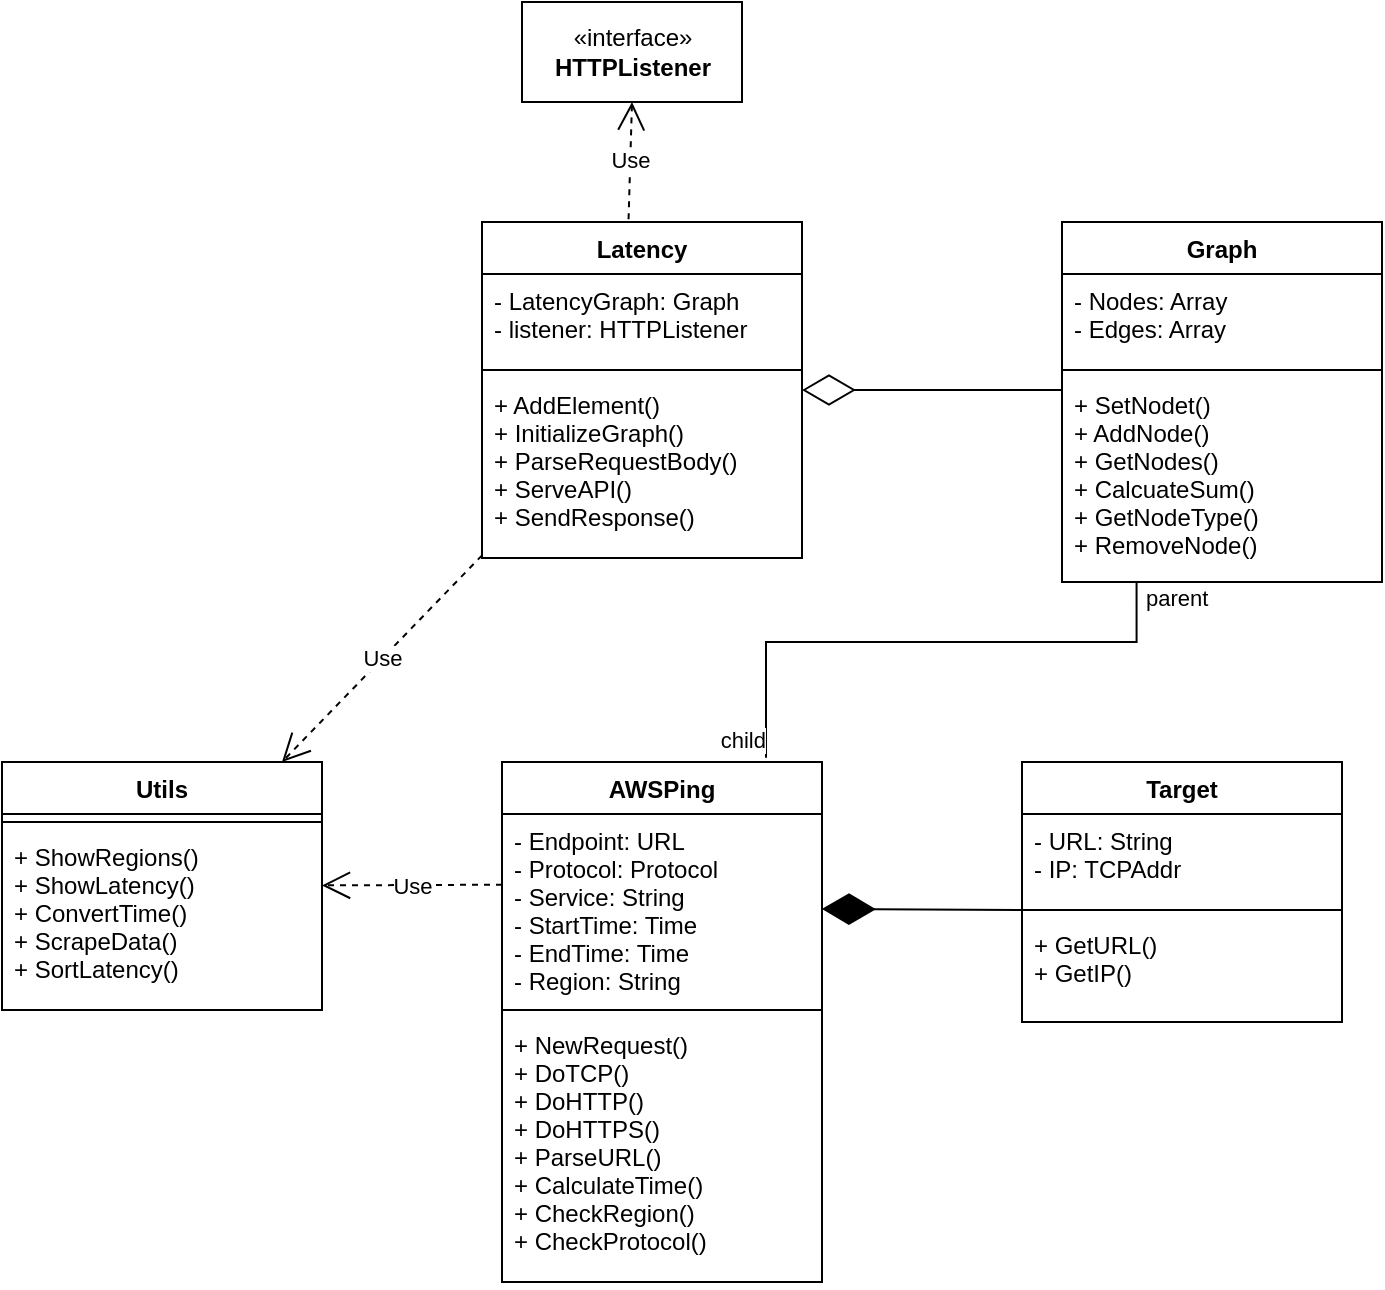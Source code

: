 <mxfile version="20.5.3" type="github" pages="3"><diagram id="C5RBs43oDa-KdzZeNtuy" name="Page-1"><mxGraphModel dx="1564" dy="936" grid="1" gridSize="10" guides="1" tooltips="1" connect="1" arrows="1" fold="1" page="1" pageScale="1" pageWidth="827" pageHeight="1169" math="0" shadow="0"><root><mxCell id="WIyWlLk6GJQsqaUBKTNV-0"/><mxCell id="WIyWlLk6GJQsqaUBKTNV-1" parent="WIyWlLk6GJQsqaUBKTNV-0"/><mxCell id="E6xVQ9AvP8efpoVJrc_z-0" value="Latency" style="swimlane;fontStyle=1;align=center;verticalAlign=top;childLayout=stackLayout;horizontal=1;startSize=26;horizontalStack=0;resizeParent=1;resizeParentMax=0;resizeLast=0;collapsible=1;marginBottom=0;" vertex="1" parent="WIyWlLk6GJQsqaUBKTNV-1"><mxGeometry x="320" y="200" width="160" height="168" as="geometry"/></mxCell><mxCell id="E6xVQ9AvP8efpoVJrc_z-1" value="- LatencyGraph: Graph&#10;- listener: HTTPListener" style="text;strokeColor=none;fillColor=none;align=left;verticalAlign=top;spacingLeft=4;spacingRight=4;overflow=hidden;rotatable=0;points=[[0,0.5],[1,0.5]];portConstraint=eastwest;" vertex="1" parent="E6xVQ9AvP8efpoVJrc_z-0"><mxGeometry y="26" width="160" height="44" as="geometry"/></mxCell><mxCell id="E6xVQ9AvP8efpoVJrc_z-2" value="" style="line;strokeWidth=1;fillColor=none;align=left;verticalAlign=middle;spacingTop=-1;spacingLeft=3;spacingRight=3;rotatable=0;labelPosition=right;points=[];portConstraint=eastwest;strokeColor=inherit;" vertex="1" parent="E6xVQ9AvP8efpoVJrc_z-0"><mxGeometry y="70" width="160" height="8" as="geometry"/></mxCell><mxCell id="E6xVQ9AvP8efpoVJrc_z-3" value="+ AddElement()&#10;+ InitializeGraph()&#10;+ ParseRequestBody()&#10;+ ServeAPI()&#10;+ SendResponse()&#10;&#10;" style="text;strokeColor=none;fillColor=none;align=left;verticalAlign=top;spacingLeft=4;spacingRight=4;overflow=hidden;rotatable=0;points=[[0,0.5],[1,0.5]];portConstraint=eastwest;" vertex="1" parent="E6xVQ9AvP8efpoVJrc_z-0"><mxGeometry y="78" width="160" height="90" as="geometry"/></mxCell><mxCell id="E6xVQ9AvP8efpoVJrc_z-4" value="Graph" style="swimlane;fontStyle=1;align=center;verticalAlign=top;childLayout=stackLayout;horizontal=1;startSize=26;horizontalStack=0;resizeParent=1;resizeParentMax=0;resizeLast=0;collapsible=1;marginBottom=0;" vertex="1" parent="WIyWlLk6GJQsqaUBKTNV-1"><mxGeometry x="610" y="200" width="160" height="180" as="geometry"/></mxCell><mxCell id="E6xVQ9AvP8efpoVJrc_z-5" value="- Nodes: Array&#10;- Edges: Array" style="text;strokeColor=none;fillColor=none;align=left;verticalAlign=top;spacingLeft=4;spacingRight=4;overflow=hidden;rotatable=0;points=[[0,0.5],[1,0.5]];portConstraint=eastwest;" vertex="1" parent="E6xVQ9AvP8efpoVJrc_z-4"><mxGeometry y="26" width="160" height="44" as="geometry"/></mxCell><mxCell id="E6xVQ9AvP8efpoVJrc_z-6" value="" style="line;strokeWidth=1;fillColor=none;align=left;verticalAlign=middle;spacingTop=-1;spacingLeft=3;spacingRight=3;rotatable=0;labelPosition=right;points=[];portConstraint=eastwest;strokeColor=inherit;" vertex="1" parent="E6xVQ9AvP8efpoVJrc_z-4"><mxGeometry y="70" width="160" height="8" as="geometry"/></mxCell><mxCell id="E6xVQ9AvP8efpoVJrc_z-7" value="+ SetNodet()&#10;+ AddNode()&#10;+ GetNodes()&#10;+ CalcuateSum()&#10;+ GetNodeType()&#10;+ RemoveNode()&#10;&#10;" style="text;strokeColor=none;fillColor=none;align=left;verticalAlign=top;spacingLeft=4;spacingRight=4;overflow=hidden;rotatable=0;points=[[0,0.5],[1,0.5]];portConstraint=eastwest;" vertex="1" parent="E6xVQ9AvP8efpoVJrc_z-4"><mxGeometry y="78" width="160" height="102" as="geometry"/></mxCell><mxCell id="E6xVQ9AvP8efpoVJrc_z-8" value="AWSPing" style="swimlane;fontStyle=1;align=center;verticalAlign=top;childLayout=stackLayout;horizontal=1;startSize=26;horizontalStack=0;resizeParent=1;resizeParentMax=0;resizeLast=0;collapsible=1;marginBottom=0;" vertex="1" parent="WIyWlLk6GJQsqaUBKTNV-1"><mxGeometry x="330" y="470" width="160" height="260" as="geometry"/></mxCell><mxCell id="E6xVQ9AvP8efpoVJrc_z-9" value="- Endpoint: URL&#10;- Protocol: Protocol&#10;- Service: String&#10;- StartTime: Time&#10;- EndTime: Time&#10;- Region: String&#10;" style="text;strokeColor=none;fillColor=none;align=left;verticalAlign=top;spacingLeft=4;spacingRight=4;overflow=hidden;rotatable=0;points=[[0,0.5],[1,0.5]];portConstraint=eastwest;" vertex="1" parent="E6xVQ9AvP8efpoVJrc_z-8"><mxGeometry y="26" width="160" height="94" as="geometry"/></mxCell><mxCell id="E6xVQ9AvP8efpoVJrc_z-10" value="" style="line;strokeWidth=1;fillColor=none;align=left;verticalAlign=middle;spacingTop=-1;spacingLeft=3;spacingRight=3;rotatable=0;labelPosition=right;points=[];portConstraint=eastwest;strokeColor=inherit;" vertex="1" parent="E6xVQ9AvP8efpoVJrc_z-8"><mxGeometry y="120" width="160" height="8" as="geometry"/></mxCell><mxCell id="E6xVQ9AvP8efpoVJrc_z-11" value="+ NewRequest()&#10;+ DoTCP()&#10;+ DoHTTP()&#10;+ DoHTTPS()&#10;+ ParseURL()&#10;+ CalculateTime()&#10;+ CheckRegion()&#10;+ CheckProtocol()&#10;&#10;" style="text;strokeColor=none;fillColor=none;align=left;verticalAlign=top;spacingLeft=4;spacingRight=4;overflow=hidden;rotatable=0;points=[[0,0.5],[1,0.5]];portConstraint=eastwest;" vertex="1" parent="E6xVQ9AvP8efpoVJrc_z-8"><mxGeometry y="128" width="160" height="132" as="geometry"/></mxCell><mxCell id="E6xVQ9AvP8efpoVJrc_z-12" value="Target" style="swimlane;fontStyle=1;align=center;verticalAlign=top;childLayout=stackLayout;horizontal=1;startSize=26;horizontalStack=0;resizeParent=1;resizeParentMax=0;resizeLast=0;collapsible=1;marginBottom=0;" vertex="1" parent="WIyWlLk6GJQsqaUBKTNV-1"><mxGeometry x="590" y="470" width="160" height="130" as="geometry"/></mxCell><mxCell id="E6xVQ9AvP8efpoVJrc_z-13" value="- URL: String&#10;- IP: TCPAddr" style="text;strokeColor=none;fillColor=none;align=left;verticalAlign=top;spacingLeft=4;spacingRight=4;overflow=hidden;rotatable=0;points=[[0,0.5],[1,0.5]];portConstraint=eastwest;" vertex="1" parent="E6xVQ9AvP8efpoVJrc_z-12"><mxGeometry y="26" width="160" height="44" as="geometry"/></mxCell><mxCell id="E6xVQ9AvP8efpoVJrc_z-14" value="" style="line;strokeWidth=1;fillColor=none;align=left;verticalAlign=middle;spacingTop=-1;spacingLeft=3;spacingRight=3;rotatable=0;labelPosition=right;points=[];portConstraint=eastwest;strokeColor=inherit;" vertex="1" parent="E6xVQ9AvP8efpoVJrc_z-12"><mxGeometry y="70" width="160" height="8" as="geometry"/></mxCell><mxCell id="E6xVQ9AvP8efpoVJrc_z-15" value="+ GetURL()&#10;+ GetIP()" style="text;strokeColor=none;fillColor=none;align=left;verticalAlign=top;spacingLeft=4;spacingRight=4;overflow=hidden;rotatable=0;points=[[0,0.5],[1,0.5]];portConstraint=eastwest;" vertex="1" parent="E6xVQ9AvP8efpoVJrc_z-12"><mxGeometry y="78" width="160" height="52" as="geometry"/></mxCell><mxCell id="E6xVQ9AvP8efpoVJrc_z-16" value="Utils" style="swimlane;fontStyle=1;align=center;verticalAlign=top;childLayout=stackLayout;horizontal=1;startSize=26;horizontalStack=0;resizeParent=1;resizeParentMax=0;resizeLast=0;collapsible=1;marginBottom=0;" vertex="1" parent="WIyWlLk6GJQsqaUBKTNV-1"><mxGeometry x="80" y="470" width="160" height="124" as="geometry"/></mxCell><mxCell id="E6xVQ9AvP8efpoVJrc_z-18" value="" style="line;strokeWidth=1;fillColor=none;align=left;verticalAlign=middle;spacingTop=-1;spacingLeft=3;spacingRight=3;rotatable=0;labelPosition=right;points=[];portConstraint=eastwest;strokeColor=inherit;" vertex="1" parent="E6xVQ9AvP8efpoVJrc_z-16"><mxGeometry y="26" width="160" height="8" as="geometry"/></mxCell><mxCell id="E6xVQ9AvP8efpoVJrc_z-19" value="+ ShowRegions()&#10;+ ShowLatency()&#10;+ ConvertTime()&#10;+ ScrapeData()&#10;+ SortLatency()&#10;" style="text;strokeColor=none;fillColor=none;align=left;verticalAlign=top;spacingLeft=4;spacingRight=4;overflow=hidden;rotatable=0;points=[[0,0.5],[1,0.5]];portConstraint=eastwest;" vertex="1" parent="E6xVQ9AvP8efpoVJrc_z-16"><mxGeometry y="34" width="160" height="90" as="geometry"/></mxCell><mxCell id="E6xVQ9AvP8efpoVJrc_z-20" value="«interface»&lt;br&gt;&lt;b&gt;HTTPListener&lt;/b&gt;" style="html=1;" vertex="1" parent="WIyWlLk6GJQsqaUBKTNV-1"><mxGeometry x="340" y="90" width="110" height="50" as="geometry"/></mxCell><mxCell id="E6xVQ9AvP8efpoVJrc_z-21" value="Use" style="endArrow=open;endSize=12;dashed=1;html=1;rounded=0;entryX=0.5;entryY=1;entryDx=0;entryDy=0;exitX=0.458;exitY=-0.008;exitDx=0;exitDy=0;exitPerimeter=0;" edge="1" parent="WIyWlLk6GJQsqaUBKTNV-1" source="E6xVQ9AvP8efpoVJrc_z-0" target="E6xVQ9AvP8efpoVJrc_z-20"><mxGeometry width="160" relative="1" as="geometry"><mxPoint x="320" y="180" as="sourcePoint"/><mxPoint x="480" y="180" as="targetPoint"/></mxGeometry></mxCell><mxCell id="E6xVQ9AvP8efpoVJrc_z-22" value="" style="endArrow=diamondThin;endFill=0;endSize=24;html=1;rounded=0;" edge="1" parent="WIyWlLk6GJQsqaUBKTNV-1" target="E6xVQ9AvP8efpoVJrc_z-0"><mxGeometry width="160" relative="1" as="geometry"><mxPoint x="610" y="284" as="sourcePoint"/><mxPoint x="490" y="279" as="targetPoint"/></mxGeometry></mxCell><mxCell id="E6xVQ9AvP8efpoVJrc_z-23" value="" style="endArrow=diamondThin;endFill=1;endSize=24;html=1;rounded=0;exitX=0.004;exitY=-0.077;exitDx=0;exitDy=0;exitPerimeter=0;" edge="1" parent="WIyWlLk6GJQsqaUBKTNV-1" source="E6xVQ9AvP8efpoVJrc_z-15" target="E6xVQ9AvP8efpoVJrc_z-9"><mxGeometry width="160" relative="1" as="geometry"><mxPoint x="580" y="543" as="sourcePoint"/><mxPoint x="480" y="420" as="targetPoint"/></mxGeometry></mxCell><mxCell id="E6xVQ9AvP8efpoVJrc_z-24" value="Use" style="endArrow=open;endSize=12;dashed=1;html=1;rounded=0;exitX=0;exitY=0.376;exitDx=0;exitDy=0;exitPerimeter=0;" edge="1" parent="WIyWlLk6GJQsqaUBKTNV-1" source="E6xVQ9AvP8efpoVJrc_z-9" target="E6xVQ9AvP8efpoVJrc_z-16"><mxGeometry width="160" relative="1" as="geometry"><mxPoint x="320" y="420" as="sourcePoint"/><mxPoint x="480" y="420" as="targetPoint"/></mxGeometry></mxCell><mxCell id="E6xVQ9AvP8efpoVJrc_z-25" value="" style="endArrow=none;html=1;edgeStyle=orthogonalEdgeStyle;rounded=0;entryX=0.825;entryY=-0.008;entryDx=0;entryDy=0;entryPerimeter=0;exitX=0.233;exitY=1;exitDx=0;exitDy=0;exitPerimeter=0;" edge="1" parent="WIyWlLk6GJQsqaUBKTNV-1" source="E6xVQ9AvP8efpoVJrc_z-7" target="E6xVQ9AvP8efpoVJrc_z-8"><mxGeometry relative="1" as="geometry"><mxPoint x="320" y="420" as="sourcePoint"/><mxPoint x="480" y="420" as="targetPoint"/><Array as="points"><mxPoint x="647" y="410"/><mxPoint x="462" y="410"/></Array></mxGeometry></mxCell><mxCell id="E6xVQ9AvP8efpoVJrc_z-26" value="parent" style="edgeLabel;resizable=0;html=1;align=left;verticalAlign=bottom;" connectable="0" vertex="1" parent="E6xVQ9AvP8efpoVJrc_z-25"><mxGeometry x="-1" relative="1" as="geometry"><mxPoint x="3" y="16" as="offset"/></mxGeometry></mxCell><mxCell id="E6xVQ9AvP8efpoVJrc_z-27" value="child" style="edgeLabel;resizable=0;html=1;align=right;verticalAlign=bottom;" connectable="0" vertex="1" parent="E6xVQ9AvP8efpoVJrc_z-25"><mxGeometry x="1" relative="1" as="geometry"/></mxCell><mxCell id="E6xVQ9AvP8efpoVJrc_z-28" value="Use" style="endArrow=open;endSize=12;dashed=1;html=1;rounded=0;" edge="1" parent="WIyWlLk6GJQsqaUBKTNV-1" source="E6xVQ9AvP8efpoVJrc_z-0" target="E6xVQ9AvP8efpoVJrc_z-16"><mxGeometry width="160" relative="1" as="geometry"><mxPoint x="320" y="420" as="sourcePoint"/><mxPoint x="480" y="420" as="targetPoint"/></mxGeometry></mxCell></root></mxGraphModel></diagram><diagram id="fWn1a0YkyBNNDtQQb3qj" name="Page-2"><mxGraphModel dx="782" dy="468" grid="1" gridSize="10" guides="1" tooltips="1" connect="1" arrows="1" fold="1" page="1" pageScale="1" pageWidth="1200" pageHeight="1100" math="0" shadow="1"><root><mxCell id="0"/><mxCell id="1" parent="0"/><mxCell id="VeGcID8aoPzMmiWGZ27c-1" value="MainServer" style="swimlane;fontStyle=1;align=center;verticalAlign=top;childLayout=stackLayout;horizontal=1;startSize=26;horizontalStack=0;resizeParent=1;resizeParentMax=0;resizeLast=0;collapsible=1;marginBottom=0;rounded=1;" vertex="1" parent="1"><mxGeometry x="320" y="200" width="170" height="230" as="geometry"/></mxCell><mxCell id="VeGcID8aoPzMmiWGZ27c-2" value="- files: Array&lt;FielStream&gt;&#10;- listener: HTTPListener&#10;- RequestData: JSON&#10;- processor: StringProcessor" style="text;strokeColor=none;fillColor=none;align=left;verticalAlign=top;spacingLeft=4;spacingRight=4;overflow=hidden;rotatable=0;points=[[0,0.5],[1,0.5]];portConstraint=eastwest;rounded=1;" vertex="1" parent="VeGcID8aoPzMmiWGZ27c-1"><mxGeometry y="26" width="170" height="64" as="geometry"/></mxCell><mxCell id="VeGcID8aoPzMmiWGZ27c-3" value="" style="line;strokeWidth=1;fillColor=none;align=left;verticalAlign=middle;spacingTop=-1;spacingLeft=3;spacingRight=3;rotatable=0;labelPosition=right;points=[];portConstraint=eastwest;rounded=1;" vertex="1" parent="VeGcID8aoPzMmiWGZ27c-1"><mxGeometry y="90" width="170" height="8" as="geometry"/></mxCell><mxCell id="VeGcID8aoPzMmiWGZ27c-4" value="+ ParseRequest()&#10;+ ServeAPI()&#10;+ DownloadFiles()&#10;+ ReviewFiles()&#10;+ GetCredentials()&#10;+ HashCredentials()&#10;+ CheckValidCredentials()&#10;+ ExecuteFiles()&#10;" style="text;strokeColor=none;fillColor=none;align=left;verticalAlign=top;spacingLeft=4;spacingRight=4;overflow=hidden;rotatable=0;points=[[0,0.5],[1,0.5]];portConstraint=eastwest;rounded=1;" vertex="1" parent="VeGcID8aoPzMmiWGZ27c-1"><mxGeometry y="98" width="170" height="132" as="geometry"/></mxCell><mxCell id="VeGcID8aoPzMmiWGZ27c-5" value="StringProcessor" style="swimlane;fontStyle=1;align=center;verticalAlign=top;childLayout=stackLayout;horizontal=1;startSize=26;horizontalStack=0;resizeParent=1;resizeParentMax=0;resizeLast=0;collapsible=1;marginBottom=0;rounded=1;" vertex="1" parent="1"><mxGeometry x="690" y="200" width="160" height="168" as="geometry"/></mxCell><mxCell id="VeGcID8aoPzMmiWGZ27c-6" value="- file: File&#10;- element: Component" style="text;strokeColor=none;fillColor=none;align=left;verticalAlign=top;spacingLeft=4;spacingRight=4;overflow=hidden;rotatable=0;points=[[0,0.5],[1,0.5]];portConstraint=eastwest;rounded=1;" vertex="1" parent="VeGcID8aoPzMmiWGZ27c-5"><mxGeometry y="26" width="160" height="44" as="geometry"/></mxCell><mxCell id="VeGcID8aoPzMmiWGZ27c-7" value="" style="line;strokeWidth=1;fillColor=none;align=left;verticalAlign=middle;spacingTop=-1;spacingLeft=3;spacingRight=3;rotatable=0;labelPosition=right;points=[];portConstraint=eastwest;rounded=1;" vertex="1" parent="VeGcID8aoPzMmiWGZ27c-5"><mxGeometry y="70" width="160" height="8" as="geometry"/></mxCell><mxCell id="VeGcID8aoPzMmiWGZ27c-8" value="+ ParseFile()&#10;+ ParseInputs()&#10;+ ReplaceValues()&#10;+ CleanInput()&#10;+ ParseLine()&#10;&#10;" style="text;strokeColor=none;fillColor=none;align=left;verticalAlign=top;spacingLeft=4;spacingRight=4;overflow=hidden;rotatable=0;points=[[0,0.5],[1,0.5]];portConstraint=eastwest;rounded=1;" vertex="1" parent="VeGcID8aoPzMmiWGZ27c-5"><mxGeometry y="78" width="160" height="90" as="geometry"/></mxCell><mxCell id="VeGcID8aoPzMmiWGZ27c-9" value="Component" style="swimlane;fontStyle=1;align=center;verticalAlign=top;childLayout=stackLayout;horizontal=1;startSize=26;horizontalStack=0;resizeParent=1;resizeParentMax=0;resizeLast=0;collapsible=1;marginBottom=0;rounded=1;" vertex="1" parent="1"><mxGeometry x="670" y="450" width="220" height="240" as="geometry"/></mxCell><mxCell id="VeGcID8aoPzMmiWGZ27c-10" value="- Name: String&#10;- Id: Int&#10;- Connected: Array&lt;Components&gt;&#10;- Attributes: HashMap&lt;String, String&gt;&#10;- SecurityGroup: SecurityGroup&#10;- VPC: VPC&#10;- HasSG: Boolean&#10;- hasVPC: Boolean" style="text;strokeColor=none;fillColor=none;align=left;verticalAlign=top;spacingLeft=4;spacingRight=4;overflow=hidden;rotatable=0;points=[[0,0.5],[1,0.5]];portConstraint=eastwest;rounded=1;" vertex="1" parent="VeGcID8aoPzMmiWGZ27c-9"><mxGeometry y="26" width="220" height="124" as="geometry"/></mxCell><mxCell id="VeGcID8aoPzMmiWGZ27c-11" value="" style="line;strokeWidth=1;fillColor=none;align=left;verticalAlign=middle;spacingTop=-1;spacingLeft=3;spacingRight=3;rotatable=0;labelPosition=right;points=[];portConstraint=eastwest;rounded=1;" vertex="1" parent="VeGcID8aoPzMmiWGZ27c-9"><mxGeometry y="150" width="220" height="8" as="geometry"/></mxCell><mxCell id="VeGcID8aoPzMmiWGZ27c-12" value="+ setVPC()&#10;+ setAttributes()&#10;+ setSecurityGroup()&#10;+ setConnections()&#10;+ validateConnections()&#10;" style="text;strokeColor=none;fillColor=none;align=left;verticalAlign=top;spacingLeft=4;spacingRight=4;overflow=hidden;rotatable=0;points=[[0,0.5],[1,0.5]];portConstraint=eastwest;rounded=1;" vertex="1" parent="VeGcID8aoPzMmiWGZ27c-9"><mxGeometry y="158" width="220" height="82" as="geometry"/></mxCell><mxCell id="FCPiwEShtVUs2p8vPl9w-11" value="Relation" style="endArrow=open;html=1;endSize=12;startArrow=diamondThin;startSize=14;startFill=0;edgeStyle=orthogonalEdgeStyle;rounded=0;exitX=1.006;exitY=0.118;exitDx=0;exitDy=0;exitPerimeter=0;" edge="1" parent="VeGcID8aoPzMmiWGZ27c-9" source="VeGcID8aoPzMmiWGZ27c-10" target="VeGcID8aoPzMmiWGZ27c-10"><mxGeometry relative="1" as="geometry"><mxPoint x="230" y="40" as="sourcePoint"/><mxPoint x="30" y="160" as="targetPoint"/><Array as="points"><mxPoint x="280" y="41"/><mxPoint x="280" y="140"/></Array></mxGeometry></mxCell><mxCell id="FCPiwEShtVUs2p8vPl9w-12" value="0..n" style="edgeLabel;resizable=0;html=1;align=left;verticalAlign=top;" connectable="0" vertex="1" parent="FCPiwEShtVUs2p8vPl9w-11"><mxGeometry x="-1" relative="1" as="geometry"/></mxCell><mxCell id="FCPiwEShtVUs2p8vPl9w-13" value="1" style="edgeLabel;resizable=0;html=1;align=right;verticalAlign=top;" connectable="0" vertex="1" parent="FCPiwEShtVUs2p8vPl9w-11"><mxGeometry x="1" relative="1" as="geometry"/></mxCell><mxCell id="VeGcID8aoPzMmiWGZ27c-13" value="SecurityGroup" style="swimlane;fontStyle=1;align=center;verticalAlign=top;childLayout=stackLayout;horizontal=1;startSize=26;horizontalStack=0;resizeParent=1;resizeParentMax=0;resizeLast=0;collapsible=1;marginBottom=0;rounded=1;" vertex="1" parent="1"><mxGeometry x="1090" y="495" width="160" height="196" as="geometry"/></mxCell><mxCell id="VeGcID8aoPzMmiWGZ27c-14" value="- Protocol: String&#10;- Code: Int&#10;- isInbound: Boolean&#10;- IsOutbound: Boolean&#10;- Traffic: TCPAddr&#10;" style="text;strokeColor=none;fillColor=none;align=left;verticalAlign=top;spacingLeft=4;spacingRight=4;overflow=hidden;rotatable=0;points=[[0,0.5],[1,0.5]];portConstraint=eastwest;rounded=1;" vertex="1" parent="VeGcID8aoPzMmiWGZ27c-13"><mxGeometry y="26" width="160" height="84" as="geometry"/></mxCell><mxCell id="VeGcID8aoPzMmiWGZ27c-15" value="" style="line;strokeWidth=1;fillColor=none;align=left;verticalAlign=middle;spacingTop=-1;spacingLeft=3;spacingRight=3;rotatable=0;labelPosition=right;points=[];portConstraint=eastwest;rounded=1;" vertex="1" parent="VeGcID8aoPzMmiWGZ27c-13"><mxGeometry y="110" width="160" height="8" as="geometry"/></mxCell><mxCell id="VeGcID8aoPzMmiWGZ27c-16" value="+ setRules()&#10;+ setAsInbound()&#10;+ setAsOutbound()&#10;+ setTraffic()" style="text;strokeColor=none;fillColor=none;align=left;verticalAlign=top;spacingLeft=4;spacingRight=4;overflow=hidden;rotatable=0;points=[[0,0.5],[1,0.5]];portConstraint=eastwest;rounded=1;" vertex="1" parent="VeGcID8aoPzMmiWGZ27c-13"><mxGeometry y="118" width="160" height="78" as="geometry"/></mxCell><mxCell id="VeGcID8aoPzMmiWGZ27c-17" value="VPC" style="swimlane;fontStyle=1;align=center;verticalAlign=top;childLayout=stackLayout;horizontal=1;startSize=26;horizontalStack=0;resizeParent=1;resizeParentMax=0;resizeLast=0;collapsible=1;marginBottom=0;rounded=1;" vertex="1" parent="1"><mxGeometry x="315" y="495" width="200" height="150" as="geometry"/></mxCell><mxCell id="VeGcID8aoPzMmiWGZ27c-18" value="- coonections: Array&lt;TCPAdrr&gt;&#10;- CIDRBlock: String" style="text;strokeColor=none;fillColor=none;align=left;verticalAlign=top;spacingLeft=4;spacingRight=4;overflow=hidden;rotatable=0;points=[[0,0.5],[1,0.5]];portConstraint=eastwest;rounded=1;" vertex="1" parent="VeGcID8aoPzMmiWGZ27c-17"><mxGeometry y="26" width="200" height="44" as="geometry"/></mxCell><mxCell id="VeGcID8aoPzMmiWGZ27c-19" value="" style="line;strokeWidth=1;fillColor=none;align=left;verticalAlign=middle;spacingTop=-1;spacingLeft=3;spacingRight=3;rotatable=0;labelPosition=right;points=[];portConstraint=eastwest;rounded=1;" vertex="1" parent="VeGcID8aoPzMmiWGZ27c-17"><mxGeometry y="70" width="200" height="8" as="geometry"/></mxCell><mxCell id="VeGcID8aoPzMmiWGZ27c-20" value="+ validaeCIDR()&#10;+ checkCIDROverlap()&#10;+ establishPeer()&#10;+ confugureRouteTable()&#10;" style="text;strokeColor=none;fillColor=none;align=left;verticalAlign=top;spacingLeft=4;spacingRight=4;overflow=hidden;rotatable=0;points=[[0,0.5],[1,0.5]];portConstraint=eastwest;rounded=1;" vertex="1" parent="VeGcID8aoPzMmiWGZ27c-17"><mxGeometry y="78" width="200" height="72" as="geometry"/></mxCell><mxCell id="VeGcID8aoPzMmiWGZ27c-21" value="Compute" style="swimlane;fontStyle=1;align=center;verticalAlign=top;childLayout=stackLayout;horizontal=1;startSize=26;horizontalStack=0;resizeParent=1;resizeParentMax=0;resizeLast=0;collapsible=1;marginBottom=0;rounded=1;" vertex="1" parent="1"><mxGeometry x="160" y="860" width="140" height="110" as="geometry"/></mxCell><mxCell id="VeGcID8aoPzMmiWGZ27c-23" value="" style="line;strokeWidth=1;fillColor=none;align=left;verticalAlign=middle;spacingTop=-1;spacingLeft=3;spacingRight=3;rotatable=0;labelPosition=right;points=[];portConstraint=eastwest;rounded=1;" vertex="1" parent="VeGcID8aoPzMmiWGZ27c-21"><mxGeometry y="26" width="140" height="8" as="geometry"/></mxCell><mxCell id="VeGcID8aoPzMmiWGZ27c-24" value="+ setEC2()&#10;+ setAutoscaling()&#10;+ setLambda()&#10;+ setFargate()" style="text;strokeColor=none;fillColor=none;align=left;verticalAlign=top;spacingLeft=4;spacingRight=4;overflow=hidden;rotatable=0;points=[[0,0.5],[1,0.5]];portConstraint=eastwest;rounded=1;" vertex="1" parent="VeGcID8aoPzMmiWGZ27c-21"><mxGeometry y="34" width="140" height="76" as="geometry"/></mxCell><mxCell id="VeGcID8aoPzMmiWGZ27c-25" value="Database" style="swimlane;fontStyle=1;align=center;verticalAlign=top;childLayout=stackLayout;horizontal=1;startSize=26;horizontalStack=0;resizeParent=1;resizeParentMax=0;resizeLast=0;collapsible=1;marginBottom=0;rounded=1;" vertex="1" parent="1"><mxGeometry x="340" y="860" width="140" height="150" as="geometry"/></mxCell><mxCell id="VeGcID8aoPzMmiWGZ27c-26" value="" style="line;strokeWidth=1;fillColor=none;align=left;verticalAlign=middle;spacingTop=-1;spacingLeft=3;spacingRight=3;rotatable=0;labelPosition=right;points=[];portConstraint=eastwest;rounded=1;" vertex="1" parent="VeGcID8aoPzMmiWGZ27c-25"><mxGeometry y="26" width="140" height="8" as="geometry"/></mxCell><mxCell id="VeGcID8aoPzMmiWGZ27c-27" value="+ setDynamoDB()&#10;+ setAurora()&#10;+ setRDS()&#10;+ setDocumentDB()&#10;+ setNeptune()&#10;+ setElastiCache()" style="text;strokeColor=none;fillColor=none;align=left;verticalAlign=top;spacingLeft=4;spacingRight=4;overflow=hidden;rotatable=0;points=[[0,0.5],[1,0.5]];portConstraint=eastwest;rounded=1;" vertex="1" parent="VeGcID8aoPzMmiWGZ27c-25"><mxGeometry y="34" width="140" height="116" as="geometry"/></mxCell><mxCell id="VeGcID8aoPzMmiWGZ27c-28" value="Storage" style="swimlane;fontStyle=1;align=center;verticalAlign=top;childLayout=stackLayout;horizontal=1;startSize=26;horizontalStack=0;resizeParent=1;resizeParentMax=0;resizeLast=0;collapsible=1;marginBottom=0;rounded=1;" vertex="1" parent="1"><mxGeometry x="530" y="860" width="140" height="110" as="geometry"/></mxCell><mxCell id="VeGcID8aoPzMmiWGZ27c-29" value="" style="line;strokeWidth=1;fillColor=none;align=left;verticalAlign=middle;spacingTop=-1;spacingLeft=3;spacingRight=3;rotatable=0;labelPosition=right;points=[];portConstraint=eastwest;rounded=1;" vertex="1" parent="VeGcID8aoPzMmiWGZ27c-28"><mxGeometry y="26" width="140" height="8" as="geometry"/></mxCell><mxCell id="VeGcID8aoPzMmiWGZ27c-30" value="+ setEFS()&#10;+ setFSx()&#10;+ setS3()" style="text;strokeColor=none;fillColor=none;align=left;verticalAlign=top;spacingLeft=4;spacingRight=4;overflow=hidden;rotatable=0;points=[[0,0.5],[1,0.5]];portConstraint=eastwest;rounded=1;" vertex="1" parent="VeGcID8aoPzMmiWGZ27c-28"><mxGeometry y="34" width="140" height="76" as="geometry"/></mxCell><mxCell id="VeGcID8aoPzMmiWGZ27c-31" value="AppServices" style="swimlane;fontStyle=1;align=center;verticalAlign=top;childLayout=stackLayout;horizontal=1;startSize=26;horizontalStack=0;resizeParent=1;resizeParentMax=0;resizeLast=0;collapsible=1;marginBottom=0;rounded=1;" vertex="1" parent="1"><mxGeometry x="720" y="860" width="140" height="130" as="geometry"/></mxCell><mxCell id="VeGcID8aoPzMmiWGZ27c-32" value="" style="line;strokeWidth=1;fillColor=none;align=left;verticalAlign=middle;spacingTop=-1;spacingLeft=3;spacingRight=3;rotatable=0;labelPosition=right;points=[];portConstraint=eastwest;rounded=1;" vertex="1" parent="VeGcID8aoPzMmiWGZ27c-31"><mxGeometry y="26" width="140" height="8" as="geometry"/></mxCell><mxCell id="VeGcID8aoPzMmiWGZ27c-33" value="+ setAppFlow()&#10;+ setEventBridge()&#10;+ setMQ()&#10;+ setSNS()&#10;+ setSQS()" style="text;strokeColor=none;fillColor=none;align=left;verticalAlign=top;spacingLeft=4;spacingRight=4;overflow=hidden;rotatable=0;points=[[0,0.5],[1,0.5]];portConstraint=eastwest;rounded=1;" vertex="1" parent="VeGcID8aoPzMmiWGZ27c-31"><mxGeometry y="34" width="140" height="96" as="geometry"/></mxCell><mxCell id="VeGcID8aoPzMmiWGZ27c-34" value="AI" style="swimlane;fontStyle=1;align=center;verticalAlign=top;childLayout=stackLayout;horizontal=1;startSize=26;horizontalStack=0;resizeParent=1;resizeParentMax=0;resizeLast=0;collapsible=1;marginBottom=0;rounded=1;" vertex="1" parent="1"><mxGeometry x="910" y="860" width="140" height="110" as="geometry"/></mxCell><mxCell id="VeGcID8aoPzMmiWGZ27c-35" value="" style="line;strokeWidth=1;fillColor=none;align=left;verticalAlign=middle;spacingTop=-1;spacingLeft=3;spacingRight=3;rotatable=0;labelPosition=right;points=[];portConstraint=eastwest;rounded=1;" vertex="1" parent="VeGcID8aoPzMmiWGZ27c-34"><mxGeometry y="26" width="140" height="8" as="geometry"/></mxCell><mxCell id="VeGcID8aoPzMmiWGZ27c-36" value="+ setLex()&#10;+ setPolly()&#10;+ setRekognition()&#10;+ setTextract()" style="text;strokeColor=none;fillColor=none;align=left;verticalAlign=top;spacingLeft=4;spacingRight=4;overflow=hidden;rotatable=0;points=[[0,0.5],[1,0.5]];portConstraint=eastwest;rounded=1;" vertex="1" parent="VeGcID8aoPzMmiWGZ27c-34"><mxGeometry y="34" width="140" height="76" as="geometry"/></mxCell><mxCell id="VeGcID8aoPzMmiWGZ27c-37" value="Analytics" style="swimlane;fontStyle=1;align=center;verticalAlign=top;childLayout=stackLayout;horizontal=1;startSize=26;horizontalStack=0;resizeParent=1;resizeParentMax=0;resizeLast=0;collapsible=1;marginBottom=0;rounded=1;gradientColor=none;swimlaneFillColor=none;glass=0;shadow=0;sketch=0;" vertex="1" parent="1"><mxGeometry x="1100" y="860" width="140" height="110" as="geometry"/></mxCell><mxCell id="VeGcID8aoPzMmiWGZ27c-38" value="" style="line;strokeWidth=1;fillColor=none;align=left;verticalAlign=middle;spacingTop=-1;spacingLeft=3;spacingRight=3;rotatable=0;labelPosition=right;points=[];portConstraint=eastwest;rounded=1;" vertex="1" parent="VeGcID8aoPzMmiWGZ27c-37"><mxGeometry y="26" width="140" height="8" as="geometry"/></mxCell><mxCell id="VeGcID8aoPzMmiWGZ27c-39" value="+ setAtena()&#10;+ setCloudSearch()&#10;+ setKinesis()" style="text;strokeColor=none;fillColor=none;align=left;verticalAlign=top;spacingLeft=4;spacingRight=4;overflow=hidden;rotatable=0;points=[[0,0.5],[1,0.5]];portConstraint=eastwest;rounded=1;" vertex="1" parent="VeGcID8aoPzMmiWGZ27c-37"><mxGeometry y="34" width="140" height="76" as="geometry"/></mxCell><mxCell id="VeGcID8aoPzMmiWGZ27c-40" value="Security" style="swimlane;fontStyle=1;align=center;verticalAlign=top;childLayout=stackLayout;horizontal=1;startSize=26;horizontalStack=0;resizeParent=1;resizeParentMax=0;resizeLast=0;collapsible=1;marginBottom=0;rounded=1;glass=0;" vertex="1" parent="1"><mxGeometry x="1290" y="860" width="140" height="120" as="geometry"/></mxCell><mxCell id="VeGcID8aoPzMmiWGZ27c-41" value="" style="line;strokeWidth=1;fillColor=none;align=left;verticalAlign=middle;spacingTop=-1;spacingLeft=3;spacingRight=3;rotatable=0;labelPosition=right;points=[];portConstraint=eastwest;rounded=1;" vertex="1" parent="VeGcID8aoPzMmiWGZ27c-40"><mxGeometry y="26" width="140" height="8" as="geometry"/></mxCell><mxCell id="VeGcID8aoPzMmiWGZ27c-42" value="+ setMacie()&#10;+ setGuardDuty()&#10;+ setWAF()&#10;+ setShield()&#10;+ setCognito()" style="text;strokeColor=none;fillColor=none;align=left;verticalAlign=top;spacingLeft=4;spacingRight=4;overflow=hidden;rotatable=0;points=[[0,0.5],[1,0.5]];portConstraint=eastwest;rounded=1;" vertex="1" parent="VeGcID8aoPzMmiWGZ27c-40"><mxGeometry y="34" width="140" height="86" as="geometry"/></mxCell><mxCell id="FCPiwEShtVUs2p8vPl9w-1" value="1" style="endArrow=open;html=1;endSize=12;startArrow=diamondThin;startSize=14;startFill=0;edgeStyle=orthogonalEdgeStyle;align=left;verticalAlign=bottom;rounded=0;entryX=-0.021;entryY=0.119;entryDx=0;entryDy=0;entryPerimeter=0;" edge="1" parent="1" target="VeGcID8aoPzMmiWGZ27c-8"><mxGeometry x="-1" y="3" relative="1" as="geometry"><mxPoint x="490" y="289" as="sourcePoint"/><mxPoint x="580" y="217" as="targetPoint"/><Array as="points"/></mxGeometry></mxCell><mxCell id="FCPiwEShtVUs2p8vPl9w-2" value="«interface»&lt;br&gt;&lt;b&gt;FileStream&lt;/b&gt;" style="html=1;" vertex="1" parent="1"><mxGeometry x="210" y="70" width="110" height="50" as="geometry"/></mxCell><mxCell id="FCPiwEShtVUs2p8vPl9w-3" value="«interface»&lt;br&gt;&lt;b&gt;HTTPListener&lt;/b&gt;" style="html=1;" vertex="1" parent="1"><mxGeometry x="360" y="70" width="110" height="50" as="geometry"/></mxCell><mxCell id="FCPiwEShtVUs2p8vPl9w-4" value="«interface»&lt;br&gt;&lt;b&gt;JSON&lt;/b&gt;" style="html=1;" vertex="1" parent="1"><mxGeometry x="520" y="70" width="110" height="50" as="geometry"/></mxCell><mxCell id="FCPiwEShtVUs2p8vPl9w-5" value="Use" style="endArrow=open;endSize=12;dashed=1;html=1;rounded=0;entryX=0.5;entryY=1;entryDx=0;entryDy=0;exitX=0.125;exitY=0;exitDx=0;exitDy=0;exitPerimeter=0;" edge="1" parent="1" source="VeGcID8aoPzMmiWGZ27c-1" target="FCPiwEShtVUs2p8vPl9w-2"><mxGeometry width="160" relative="1" as="geometry"><mxPoint x="540" y="300" as="sourcePoint"/><mxPoint x="700" y="300" as="targetPoint"/></mxGeometry></mxCell><mxCell id="FCPiwEShtVUs2p8vPl9w-6" value="Use" style="endArrow=open;endSize=12;dashed=1;html=1;rounded=0;entryX=0.358;entryY=1.04;entryDx=0;entryDy=0;exitX=0.431;exitY=0;exitDx=0;exitDy=0;exitPerimeter=0;entryPerimeter=0;" edge="1" parent="1" source="VeGcID8aoPzMmiWGZ27c-1" target="FCPiwEShtVUs2p8vPl9w-3"><mxGeometry width="160" relative="1" as="geometry"><mxPoint x="351.25" y="210" as="sourcePoint"/><mxPoint x="275" y="130" as="targetPoint"/></mxGeometry></mxCell><mxCell id="FCPiwEShtVUs2p8vPl9w-7" value="Use" style="endArrow=open;endSize=12;dashed=1;html=1;rounded=0;entryX=0.164;entryY=1.08;entryDx=0;entryDy=0;exitX=0.89;exitY=0;exitDx=0;exitDy=0;exitPerimeter=0;entryPerimeter=0;" edge="1" parent="1" source="VeGcID8aoPzMmiWGZ27c-1" target="FCPiwEShtVUs2p8vPl9w-4"><mxGeometry width="160" relative="1" as="geometry"><mxPoint x="361.25" y="220" as="sourcePoint"/><mxPoint x="285" y="140" as="targetPoint"/></mxGeometry></mxCell><mxCell id="FCPiwEShtVUs2p8vPl9w-8" value="«interface»&lt;br&gt;&lt;b&gt;StringParser&lt;/b&gt;" style="html=1;" vertex="1" parent="1"><mxGeometry x="710" y="70" width="110" height="50" as="geometry"/></mxCell><mxCell id="FCPiwEShtVUs2p8vPl9w-9" value="" style="endArrow=block;dashed=1;endFill=0;endSize=12;html=1;rounded=0;entryX=0.564;entryY=1.013;entryDx=0;entryDy=0;entryPerimeter=0;exitX=0.5;exitY=0;exitDx=0;exitDy=0;" edge="1" parent="1" source="VeGcID8aoPzMmiWGZ27c-5" target="FCPiwEShtVUs2p8vPl9w-8"><mxGeometry width="160" relative="1" as="geometry"><mxPoint x="540" y="300" as="sourcePoint"/><mxPoint x="700" y="300" as="targetPoint"/></mxGeometry></mxCell><mxCell id="FCPiwEShtVUs2p8vPl9w-10" value="" style="endArrow=open;endFill=1;endSize=12;html=1;rounded=0;entryX=0.488;entryY=1.022;entryDx=0;entryDy=0;entryPerimeter=0;exitX=0.439;exitY=-0.008;exitDx=0;exitDy=0;exitPerimeter=0;" edge="1" parent="1" source="VeGcID8aoPzMmiWGZ27c-9" target="VeGcID8aoPzMmiWGZ27c-8"><mxGeometry width="160" relative="1" as="geometry"><mxPoint x="540" y="410" as="sourcePoint"/><mxPoint x="700" y="410" as="targetPoint"/></mxGeometry></mxCell><mxCell id="FCPiwEShtVUs2p8vPl9w-15" value="" style="endArrow=diamondThin;endFill=0;endSize=24;html=1;rounded=0;exitX=1.018;exitY=0.689;exitDx=0;exitDy=0;exitPerimeter=0;entryX=-0.006;entryY=0.602;entryDx=0;entryDy=0;entryPerimeter=0;" edge="1" parent="1" source="VeGcID8aoPzMmiWGZ27c-18" target="VeGcID8aoPzMmiWGZ27c-10"><mxGeometry width="160" relative="1" as="geometry"><mxPoint x="540" y="510" as="sourcePoint"/><mxPoint x="700" y="510" as="targetPoint"/></mxGeometry></mxCell><mxCell id="FCPiwEShtVUs2p8vPl9w-16" value="" style="endArrow=diamondThin;endFill=0;endSize=24;html=1;rounded=0;entryX=1;entryY=0.5;entryDx=0;entryDy=0;" edge="1" parent="1" target="VeGcID8aoPzMmiWGZ27c-12"><mxGeometry width="160" relative="1" as="geometry"><mxPoint x="1090" y="649" as="sourcePoint"/><mxPoint x="1170" y="510" as="targetPoint"/></mxGeometry></mxCell><mxCell id="FCPiwEShtVUs2p8vPl9w-21" value="" style="triangle;whiteSpace=wrap;html=1;direction=north;" vertex="1" parent="1"><mxGeometry x="760" y="690" width="40" height="30" as="geometry"/></mxCell><mxCell id="FCPiwEShtVUs2p8vPl9w-22" value="" style="endArrow=classic;html=1;rounded=0;entryX=0;entryY=0.5;entryDx=0;entryDy=0;exitX=0.5;exitY=0;exitDx=0;exitDy=0;" edge="1" parent="1" source="VeGcID8aoPzMmiWGZ27c-21" target="FCPiwEShtVUs2p8vPl9w-21"><mxGeometry width="50" height="50" relative="1" as="geometry"><mxPoint x="650" y="800" as="sourcePoint"/><mxPoint x="700" y="750" as="targetPoint"/><Array as="points"><mxPoint x="230" y="760"/><mxPoint x="780" y="760"/></Array></mxGeometry></mxCell><mxCell id="FCPiwEShtVUs2p8vPl9w-23" value="" style="endArrow=none;html=1;rounded=0;exitX=0.571;exitY=0;exitDx=0;exitDy=0;exitPerimeter=0;" edge="1" parent="1" source="VeGcID8aoPzMmiWGZ27c-25"><mxGeometry width="50" height="50" relative="1" as="geometry"><mxPoint x="390" y="800" as="sourcePoint"/><mxPoint x="420" y="760" as="targetPoint"/></mxGeometry></mxCell><mxCell id="FCPiwEShtVUs2p8vPl9w-24" value="" style="endArrow=none;html=1;rounded=0;exitX=0.571;exitY=0;exitDx=0;exitDy=0;exitPerimeter=0;" edge="1" parent="1"><mxGeometry width="50" height="50" relative="1" as="geometry"><mxPoint x="599" y="860" as="sourcePoint"/><mxPoint x="599.06" y="760" as="targetPoint"/></mxGeometry></mxCell><mxCell id="FCPiwEShtVUs2p8vPl9w-25" value="" style="endArrow=none;html=1;rounded=0;exitX=0.571;exitY=0;exitDx=0;exitDy=0;exitPerimeter=0;" edge="1" parent="1"><mxGeometry width="50" height="50" relative="1" as="geometry"><mxPoint x="779.5" y="860" as="sourcePoint"/><mxPoint x="779.56" y="760" as="targetPoint"/></mxGeometry></mxCell><mxCell id="FCPiwEShtVUs2p8vPl9w-26" value="" style="endArrow=none;html=1;rounded=0;exitX=0.571;exitY=0;exitDx=0;exitDy=0;exitPerimeter=0;" edge="1" parent="1"><mxGeometry width="50" height="50" relative="1" as="geometry"><mxPoint x="979.5" y="860" as="sourcePoint"/><mxPoint x="979.56" y="760" as="targetPoint"/></mxGeometry></mxCell><mxCell id="FCPiwEShtVUs2p8vPl9w-27" value="" style="endArrow=none;html=1;rounded=0;exitX=0.571;exitY=0;exitDx=0;exitDy=0;exitPerimeter=0;" edge="1" parent="1"><mxGeometry width="50" height="50" relative="1" as="geometry"><mxPoint x="1180" y="860" as="sourcePoint"/><mxPoint x="1180.06" y="760" as="targetPoint"/></mxGeometry></mxCell><mxCell id="FCPiwEShtVUs2p8vPl9w-28" value="" style="endArrow=none;html=1;rounded=0;exitX=0.571;exitY=0;exitDx=0;exitDy=0;exitPerimeter=0;" edge="1" parent="1"><mxGeometry width="50" height="50" relative="1" as="geometry"><mxPoint x="1359.5" y="860" as="sourcePoint"/><mxPoint x="1359.56" y="760" as="targetPoint"/></mxGeometry></mxCell><mxCell id="FCPiwEShtVUs2p8vPl9w-30" value="" style="endArrow=none;html=1;rounded=0;" edge="1" parent="1"><mxGeometry width="50" height="50" relative="1" as="geometry"><mxPoint x="780" y="760" as="sourcePoint"/><mxPoint x="1360" y="760" as="targetPoint"/></mxGeometry></mxCell></root></mxGraphModel></diagram><diagram id="oTIA3-H9BEuqq72kAiWq" name="Page-3"><mxGraphModel dx="782" dy="468" grid="1" gridSize="10" guides="1" tooltips="1" connect="1" arrows="1" fold="1" page="1" pageScale="1" pageWidth="1200" pageHeight="1100" math="0" shadow="0"><root><mxCell id="0"/><mxCell id="1" parent="0"/><mxCell id="yYyz2Zf9ZXpHWaBMcXLU-2" value="SideBar" style="swimlane;fontStyle=1;align=center;verticalAlign=top;childLayout=stackLayout;horizontal=1;startSize=26;horizontalStack=0;resizeParent=1;resizeParentMax=0;resizeLast=0;collapsible=1;marginBottom=0;shadow=0;glass=0;sketch=0;gradientColor=none;" vertex="1" parent="1"><mxGeometry x="320" y="570" width="160" height="150" as="geometry"/></mxCell><mxCell id="yYyz2Zf9ZXpHWaBMcXLU-3" value="- items: Array&lt;Buttons&gt;" style="text;strokeColor=none;fillColor=none;align=left;verticalAlign=top;spacingLeft=4;spacingRight=4;overflow=hidden;rotatable=0;points=[[0,0.5],[1,0.5]];portConstraint=eastwest;shadow=0;glass=0;sketch=0;" vertex="1" parent="yYyz2Zf9ZXpHWaBMcXLU-2"><mxGeometry y="26" width="160" height="26" as="geometry"/></mxCell><mxCell id="yYyz2Zf9ZXpHWaBMcXLU-4" value="" style="line;strokeWidth=1;fillColor=none;align=left;verticalAlign=middle;spacingTop=-1;spacingLeft=3;spacingRight=3;rotatable=0;labelPosition=right;points=[];portConstraint=eastwest;strokeColor=inherit;shadow=0;glass=0;sketch=0;" vertex="1" parent="yYyz2Zf9ZXpHWaBMcXLU-2"><mxGeometry y="52" width="160" height="8" as="geometry"/></mxCell><mxCell id="yYyz2Zf9ZXpHWaBMcXLU-5" value="+ Expand()&#10;+ OnClick()&#10;+ OnScroll()&#10;+ OnItemSelected()&#10;+ OnItemHover()" style="text;strokeColor=none;fillColor=none;align=left;verticalAlign=top;spacingLeft=4;spacingRight=4;overflow=hidden;rotatable=0;points=[[0,0.5],[1,0.5]];portConstraint=eastwest;shadow=0;glass=0;sketch=0;" vertex="1" parent="yYyz2Zf9ZXpHWaBMcXLU-2"><mxGeometry y="60" width="160" height="90" as="geometry"/></mxCell><mxCell id="yYyz2Zf9ZXpHWaBMcXLU-6" value="ToolBar" style="swimlane;fontStyle=1;align=center;verticalAlign=top;childLayout=stackLayout;horizontal=1;startSize=26;horizontalStack=0;resizeParent=1;resizeParentMax=0;resizeLast=0;collapsible=1;marginBottom=0;shadow=0;glass=0;sketch=0;gradientColor=none;" vertex="1" parent="1"><mxGeometry x="540" y="570" width="160" height="260" as="geometry"/></mxCell><mxCell id="yYyz2Zf9ZXpHWaBMcXLU-7" value="- Actions: Array&lt;String&gt;&#10;- Items: Array&lt;Buttons&gt;" style="text;strokeColor=none;fillColor=none;align=left;verticalAlign=top;spacingLeft=4;spacingRight=4;overflow=hidden;rotatable=0;points=[[0,0.5],[1,0.5]];portConstraint=eastwest;shadow=0;glass=0;sketch=0;" vertex="1" parent="yYyz2Zf9ZXpHWaBMcXLU-6"><mxGeometry y="26" width="160" height="44" as="geometry"/></mxCell><mxCell id="yYyz2Zf9ZXpHWaBMcXLU-8" value="" style="line;strokeWidth=1;fillColor=none;align=left;verticalAlign=middle;spacingTop=-1;spacingLeft=3;spacingRight=3;rotatable=0;labelPosition=right;points=[];portConstraint=eastwest;strokeColor=inherit;shadow=0;glass=0;sketch=0;" vertex="1" parent="yYyz2Zf9ZXpHWaBMcXLU-6"><mxGeometry y="70" width="160" height="8" as="geometry"/></mxCell><mxCell id="yYyz2Zf9ZXpHWaBMcXLU-9" value="+ OnClick()&#10;+ OnItemHover()&#10;+ ExecuteAction()&#10;+ DeleteComponent()&#10;+ CopyComponent()&#10;+ PasteComponent()&#10;+ AddText()&#10;+ AddIcon()&#10;+ AddAreaComponent()&#10;+ ZoomIn()&#10;+ ZoomOut()&#10;+ MakeInteractive()" style="text;strokeColor=none;fillColor=none;align=left;verticalAlign=top;spacingLeft=4;spacingRight=4;overflow=hidden;rotatable=0;points=[[0,0.5],[1,0.5]];portConstraint=eastwest;shadow=0;glass=0;sketch=0;" vertex="1" parent="yYyz2Zf9ZXpHWaBMcXLU-6"><mxGeometry y="78" width="160" height="182" as="geometry"/></mxCell><mxCell id="yYyz2Zf9ZXpHWaBMcXLU-11" value="Panel" style="swimlane;fontStyle=1;align=center;verticalAlign=top;childLayout=stackLayout;horizontal=1;startSize=26;horizontalStack=0;resizeParent=1;resizeParentMax=0;resizeLast=0;collapsible=1;marginBottom=0;shadow=0;glass=0;sketch=0;gradientColor=none;" vertex="1" parent="1"><mxGeometry x="20" y="570" width="220" height="220" as="geometry"/></mxCell><mxCell id="yYyz2Zf9ZXpHWaBMcXLU-12" value="- Parameters: Array&lt;String&gt;&#10;- UIElements: Array&lt;HTMLElements&gt;" style="text;strokeColor=none;fillColor=none;align=left;verticalAlign=top;spacingLeft=4;spacingRight=4;overflow=hidden;rotatable=0;points=[[0,0.5],[1,0.5]];portConstraint=eastwest;shadow=0;glass=0;sketch=0;" vertex="1" parent="yYyz2Zf9ZXpHWaBMcXLU-11"><mxGeometry y="26" width="220" height="44" as="geometry"/></mxCell><mxCell id="yYyz2Zf9ZXpHWaBMcXLU-13" value="" style="line;strokeWidth=1;fillColor=none;align=left;verticalAlign=middle;spacingTop=-1;spacingLeft=3;spacingRight=3;rotatable=0;labelPosition=right;points=[];portConstraint=eastwest;strokeColor=inherit;shadow=0;glass=0;sketch=0;" vertex="1" parent="yYyz2Zf9ZXpHWaBMcXLU-11"><mxGeometry y="70" width="220" height="8" as="geometry"/></mxCell><mxCell id="yYyz2Zf9ZXpHWaBMcXLU-14" value="+ GetPanelInfo()&#10;+ SetParameters()&#10;+ SetUIElements()&#10;+ GenerateLayout()&#10;+ OnValueChanged()&#10;+ DisplaySecurityGroupTab()&#10;+ DisplayVPCTab()&#10;+ AddNewRule()&#10;+ AddNewPeerConnection()" style="text;strokeColor=none;fillColor=none;align=left;verticalAlign=top;spacingLeft=4;spacingRight=4;overflow=hidden;rotatable=0;points=[[0,0.5],[1,0.5]];portConstraint=eastwest;shadow=0;glass=0;sketch=0;" vertex="1" parent="yYyz2Zf9ZXpHWaBMcXLU-11"><mxGeometry y="78" width="220" height="142" as="geometry"/></mxCell><mxCell id="yYyz2Zf9ZXpHWaBMcXLU-15" value="Canvas" style="swimlane;fontStyle=1;align=center;verticalAlign=top;childLayout=stackLayout;horizontal=1;startSize=26;horizontalStack=0;resizeParent=1;resizeParentMax=0;resizeLast=0;collapsible=1;marginBottom=0;shadow=0;glass=0;sketch=0;gradientColor=none;" vertex="1" parent="1"><mxGeometry x="750" y="570" width="210" height="250" as="geometry"/></mxCell><mxCell id="yYyz2Zf9ZXpHWaBMcXLU-16" value="- Components: Array&lt;3DElements&gt;" style="text;strokeColor=none;fillColor=none;align=left;verticalAlign=top;spacingLeft=4;spacingRight=4;overflow=hidden;rotatable=0;points=[[0,0.5],[1,0.5]];portConstraint=eastwest;shadow=0;glass=0;sketch=0;" vertex="1" parent="yYyz2Zf9ZXpHWaBMcXLU-15"><mxGeometry y="26" width="210" height="34" as="geometry"/></mxCell><mxCell id="yYyz2Zf9ZXpHWaBMcXLU-17" value="" style="line;strokeWidth=1;fillColor=none;align=left;verticalAlign=middle;spacingTop=-1;spacingLeft=3;spacingRight=3;rotatable=0;labelPosition=right;points=[];portConstraint=eastwest;strokeColor=inherit;shadow=0;glass=0;sketch=0;" vertex="1" parent="yYyz2Zf9ZXpHWaBMcXLU-15"><mxGeometry y="60" width="210" height="8" as="geometry"/></mxCell><mxCell id="yYyz2Zf9ZXpHWaBMcXLU-18" value="+ AddComponent()&#10;+ RemoveComponent()&#10;+ DragComponent()&#10;+ DropComponent()&#10;+ RotateCanvas()&#10;+ ConnectComponent()&#10;+ SelectComponent()&#10;+ DisplayCanvas()&#10;+ UpdateCanvas()&#10;" style="text;strokeColor=none;fillColor=none;align=left;verticalAlign=top;spacingLeft=4;spacingRight=4;overflow=hidden;rotatable=0;points=[[0,0.5],[1,0.5]];portConstraint=eastwest;shadow=0;glass=0;sketch=0;" vertex="1" parent="yYyz2Zf9ZXpHWaBMcXLU-15"><mxGeometry y="68" width="210" height="182" as="geometry"/></mxCell></root></mxGraphModel></diagram></mxfile>